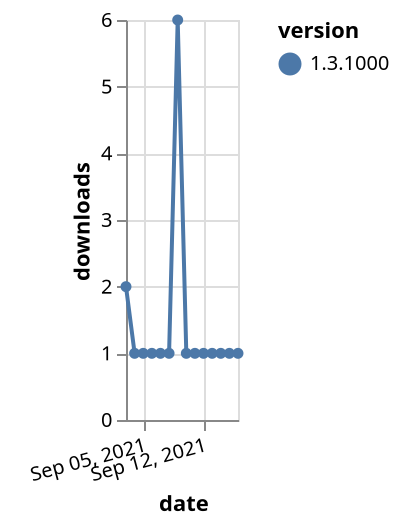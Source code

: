 {"$schema": "https://vega.github.io/schema/vega-lite/v5.json", "description": "A simple bar chart with embedded data.", "data": {"values": [{"date": "2021-09-03", "total": 524, "delta": 2, "version": "1.3.1000"}, {"date": "2021-09-04", "total": 525, "delta": 1, "version": "1.3.1000"}, {"date": "2021-09-05", "total": 526, "delta": 1, "version": "1.3.1000"}, {"date": "2021-09-06", "total": 527, "delta": 1, "version": "1.3.1000"}, {"date": "2021-09-07", "total": 528, "delta": 1, "version": "1.3.1000"}, {"date": "2021-09-08", "total": 529, "delta": 1, "version": "1.3.1000"}, {"date": "2021-09-09", "total": 535, "delta": 6, "version": "1.3.1000"}, {"date": "2021-09-10", "total": 536, "delta": 1, "version": "1.3.1000"}, {"date": "2021-09-11", "total": 537, "delta": 1, "version": "1.3.1000"}, {"date": "2021-09-12", "total": 538, "delta": 1, "version": "1.3.1000"}, {"date": "2021-09-13", "total": 539, "delta": 1, "version": "1.3.1000"}, {"date": "2021-09-14", "total": 540, "delta": 1, "version": "1.3.1000"}, {"date": "2021-09-15", "total": 541, "delta": 1, "version": "1.3.1000"}, {"date": "2021-09-16", "total": 542, "delta": 1, "version": "1.3.1000"}]}, "width": "container", "mark": {"type": "line", "point": {"filled": true}}, "encoding": {"x": {"field": "date", "type": "temporal", "timeUnit": "yearmonthdate", "title": "date", "axis": {"labelAngle": -15}}, "y": {"field": "delta", "type": "quantitative", "title": "downloads"}, "color": {"field": "version", "type": "nominal"}, "tooltip": {"field": "delta"}}}
